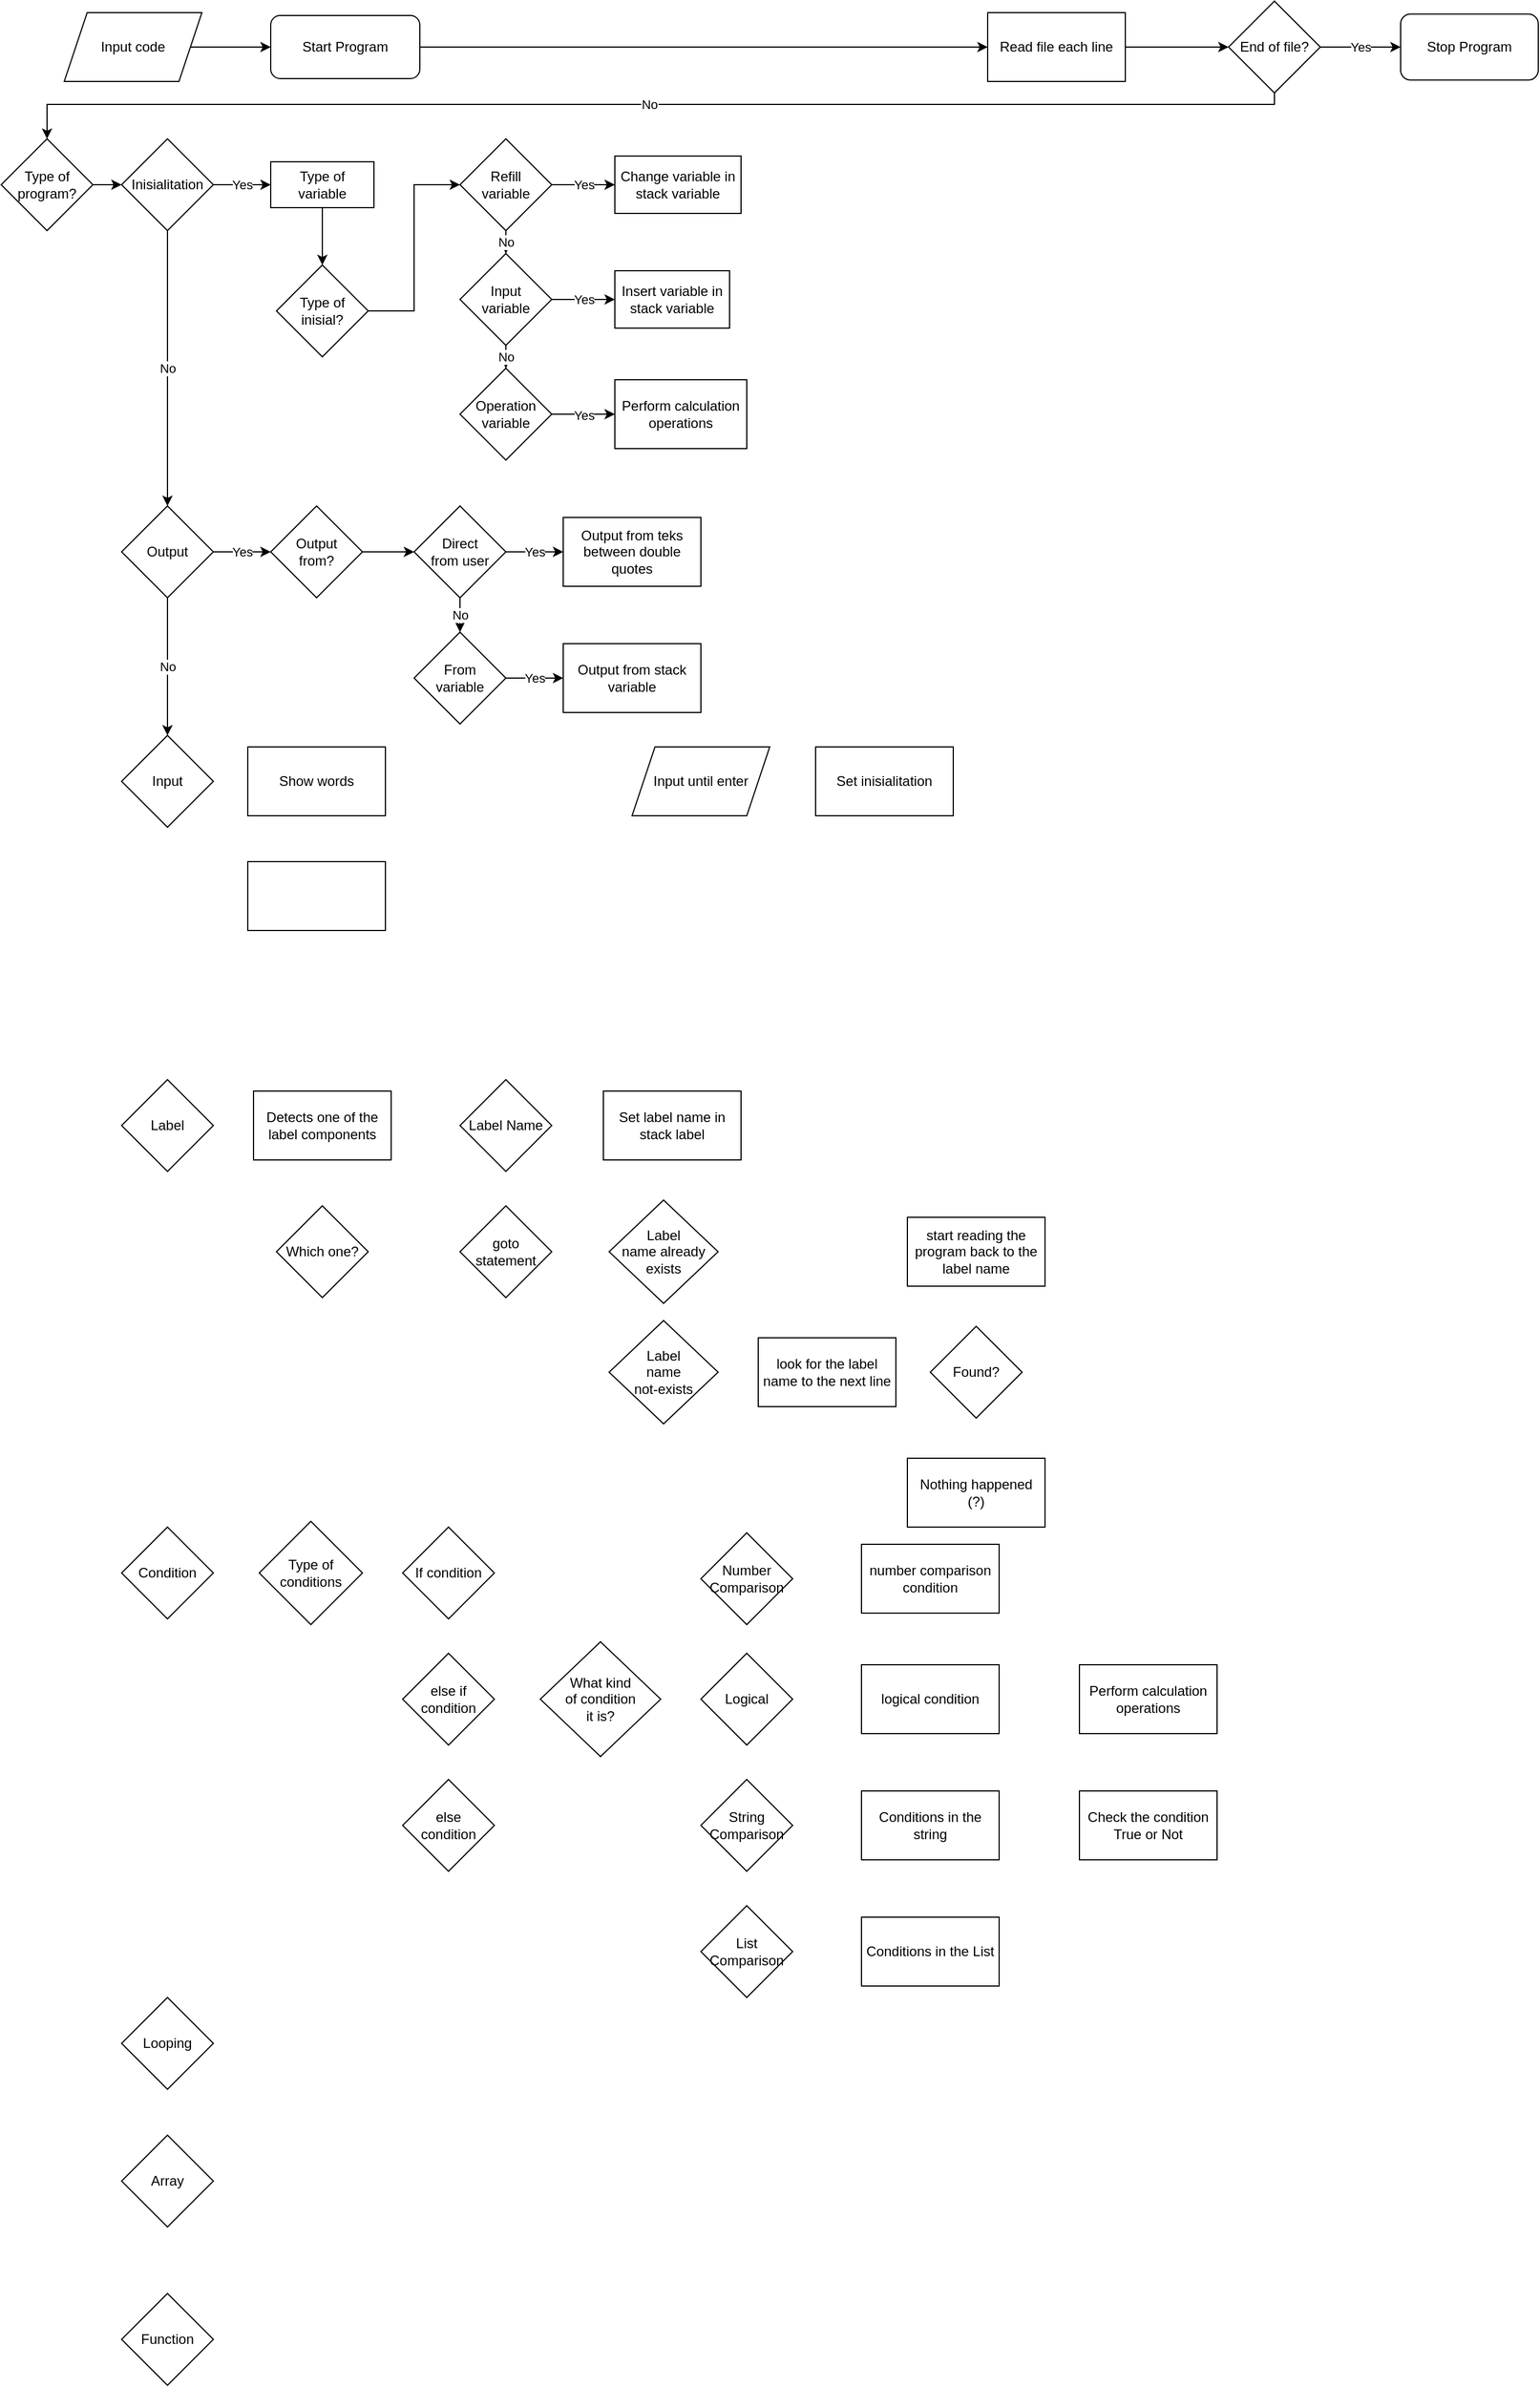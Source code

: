 <mxfile version="22.0.8" type="device">
  <diagram name="Halaman-1" id="1nc28jSzTPdm_pfPCFTR">
    <mxGraphModel dx="756" dy="478" grid="1" gridSize="10" guides="1" tooltips="1" connect="1" arrows="1" fold="1" page="1" pageScale="1" pageWidth="1500" pageHeight="3000" math="0" shadow="0">
      <root>
        <mxCell id="0" />
        <mxCell id="1" parent="0" />
        <mxCell id="ZSAQHpN-eL0URogZfKka-77" style="edgeStyle=orthogonalEdgeStyle;rounded=0;orthogonalLoop=1;jettySize=auto;html=1;entryX=0;entryY=0.5;entryDx=0;entryDy=0;" parent="1" source="ZSAQHpN-eL0URogZfKka-1" target="ZSAQHpN-eL0URogZfKka-74" edge="1">
          <mxGeometry relative="1" as="geometry" />
        </mxCell>
        <mxCell id="ZSAQHpN-eL0URogZfKka-1" value="Start Program" style="rounded=1;whiteSpace=wrap;html=1;" parent="1" vertex="1">
          <mxGeometry x="255" y="52.5" width="130" height="55" as="geometry" />
        </mxCell>
        <mxCell id="ZSAQHpN-eL0URogZfKka-5" style="edgeStyle=orthogonalEdgeStyle;rounded=0;orthogonalLoop=1;jettySize=auto;html=1;" parent="1" source="ZSAQHpN-eL0URogZfKka-4" target="ZSAQHpN-eL0URogZfKka-1" edge="1">
          <mxGeometry relative="1" as="geometry" />
        </mxCell>
        <mxCell id="ZSAQHpN-eL0URogZfKka-4" value="Input code" style="shape=parallelogram;perimeter=parallelogramPerimeter;whiteSpace=wrap;html=1;fixedSize=1;" parent="1" vertex="1">
          <mxGeometry x="75" y="50" width="120" height="60" as="geometry" />
        </mxCell>
        <mxCell id="ZSAQHpN-eL0URogZfKka-75" value="No" style="edgeStyle=orthogonalEdgeStyle;rounded=0;orthogonalLoop=1;jettySize=auto;html=1;entryX=0.5;entryY=0;entryDx=0;entryDy=0;" parent="1" source="ZSAQHpN-eL0URogZfKka-6" target="ZSAQHpN-eL0URogZfKka-12" edge="1">
          <mxGeometry relative="1" as="geometry">
            <Array as="points">
              <mxPoint x="1130" y="130" />
              <mxPoint x="60" y="130" />
            </Array>
          </mxGeometry>
        </mxCell>
        <mxCell id="ZSAQHpN-eL0URogZfKka-80" value="Yes" style="edgeStyle=orthogonalEdgeStyle;rounded=0;orthogonalLoop=1;jettySize=auto;html=1;entryX=0;entryY=0.5;entryDx=0;entryDy=0;" parent="1" source="ZSAQHpN-eL0URogZfKka-6" target="ZSAQHpN-eL0URogZfKka-10" edge="1">
          <mxGeometry relative="1" as="geometry" />
        </mxCell>
        <mxCell id="ZSAQHpN-eL0URogZfKka-6" value="End of file?" style="rhombus;whiteSpace=wrap;html=1;" parent="1" vertex="1">
          <mxGeometry x="1090" y="40" width="80" height="80" as="geometry" />
        </mxCell>
        <mxCell id="ZSAQHpN-eL0URogZfKka-10" value="Stop Program" style="rounded=1;whiteSpace=wrap;html=1;" parent="1" vertex="1">
          <mxGeometry x="1240" y="51.25" width="120" height="57.5" as="geometry" />
        </mxCell>
        <mxCell id="ZSAQHpN-eL0URogZfKka-81" style="edgeStyle=orthogonalEdgeStyle;rounded=0;orthogonalLoop=1;jettySize=auto;html=1;entryX=0;entryY=0.5;entryDx=0;entryDy=0;" parent="1" source="ZSAQHpN-eL0URogZfKka-12" target="ZSAQHpN-eL0URogZfKka-15" edge="1">
          <mxGeometry relative="1" as="geometry" />
        </mxCell>
        <mxCell id="ZSAQHpN-eL0URogZfKka-12" value="Type of&lt;br&gt;program?" style="rhombus;whiteSpace=wrap;html=1;" parent="1" vertex="1">
          <mxGeometry x="20" y="160" width="80" height="80" as="geometry" />
        </mxCell>
        <mxCell id="ZSAQHpN-eL0URogZfKka-82" value="Yes" style="edgeStyle=orthogonalEdgeStyle;rounded=0;orthogonalLoop=1;jettySize=auto;html=1;entryX=0;entryY=0.5;entryDx=0;entryDy=0;" parent="1" source="ZSAQHpN-eL0URogZfKka-15" target="ZSAQHpN-eL0URogZfKka-31" edge="1">
          <mxGeometry relative="1" as="geometry" />
        </mxCell>
        <mxCell id="ZSAQHpN-eL0URogZfKka-91" value="No" style="edgeStyle=orthogonalEdgeStyle;rounded=0;orthogonalLoop=1;jettySize=auto;html=1;entryX=0.5;entryY=0;entryDx=0;entryDy=0;" parent="1" source="ZSAQHpN-eL0URogZfKka-15" target="ZSAQHpN-eL0URogZfKka-17" edge="1">
          <mxGeometry relative="1" as="geometry" />
        </mxCell>
        <mxCell id="ZSAQHpN-eL0URogZfKka-15" value="Inisialitation" style="rhombus;whiteSpace=wrap;html=1;" parent="1" vertex="1">
          <mxGeometry x="125" y="160" width="80" height="80" as="geometry" />
        </mxCell>
        <mxCell id="ZSAQHpN-eL0URogZfKka-16" value="Input" style="rhombus;whiteSpace=wrap;html=1;" parent="1" vertex="1">
          <mxGeometry x="125" y="680" width="80" height="80" as="geometry" />
        </mxCell>
        <mxCell id="ZSAQHpN-eL0URogZfKka-92" value="Yes" style="edgeStyle=orthogonalEdgeStyle;rounded=0;orthogonalLoop=1;jettySize=auto;html=1;entryX=0;entryY=0.5;entryDx=0;entryDy=0;" parent="1" source="ZSAQHpN-eL0URogZfKka-17" target="ZSAQHpN-eL0URogZfKka-36" edge="1">
          <mxGeometry relative="1" as="geometry" />
        </mxCell>
        <mxCell id="ZSAQHpN-eL0URogZfKka-97" value="No" style="edgeStyle=orthogonalEdgeStyle;rounded=0;orthogonalLoop=1;jettySize=auto;html=1;entryX=0.5;entryY=0;entryDx=0;entryDy=0;" parent="1" source="ZSAQHpN-eL0URogZfKka-17" target="ZSAQHpN-eL0URogZfKka-16" edge="1">
          <mxGeometry relative="1" as="geometry" />
        </mxCell>
        <mxCell id="ZSAQHpN-eL0URogZfKka-17" value="Output" style="rhombus;whiteSpace=wrap;html=1;" parent="1" vertex="1">
          <mxGeometry x="125" y="480" width="80" height="80" as="geometry" />
        </mxCell>
        <mxCell id="ZSAQHpN-eL0URogZfKka-18" value="Label" style="rhombus;whiteSpace=wrap;html=1;" parent="1" vertex="1">
          <mxGeometry x="125" y="980" width="80" height="80" as="geometry" />
        </mxCell>
        <mxCell id="ZSAQHpN-eL0URogZfKka-23" value="Condition" style="rhombus;whiteSpace=wrap;html=1;" parent="1" vertex="1">
          <mxGeometry x="125" y="1370" width="80" height="80" as="geometry" />
        </mxCell>
        <mxCell id="ZSAQHpN-eL0URogZfKka-24" value="Looping" style="rhombus;whiteSpace=wrap;html=1;" parent="1" vertex="1">
          <mxGeometry x="125" y="1780" width="80" height="80" as="geometry" />
        </mxCell>
        <mxCell id="ZSAQHpN-eL0URogZfKka-25" value="Array" style="rhombus;whiteSpace=wrap;html=1;" parent="1" vertex="1">
          <mxGeometry x="125" y="1900" width="80" height="80" as="geometry" />
        </mxCell>
        <mxCell id="ZSAQHpN-eL0URogZfKka-26" value="Function" style="rhombus;whiteSpace=wrap;html=1;" parent="1" vertex="1">
          <mxGeometry x="125" y="2038" width="80" height="80" as="geometry" />
        </mxCell>
        <mxCell id="ZSAQHpN-eL0URogZfKka-84" style="edgeStyle=orthogonalEdgeStyle;rounded=0;orthogonalLoop=1;jettySize=auto;html=1;entryX=0;entryY=0.5;entryDx=0;entryDy=0;" parent="1" source="ZSAQHpN-eL0URogZfKka-27" target="ZSAQHpN-eL0URogZfKka-29" edge="1">
          <mxGeometry relative="1" as="geometry" />
        </mxCell>
        <mxCell id="ZSAQHpN-eL0URogZfKka-27" value="Type of&lt;br&gt;inisial?" style="rhombus;whiteSpace=wrap;html=1;" parent="1" vertex="1">
          <mxGeometry x="260" y="270" width="80" height="80" as="geometry" />
        </mxCell>
        <mxCell id="ZSAQHpN-eL0URogZfKka-86" value="No" style="edgeStyle=orthogonalEdgeStyle;rounded=0;orthogonalLoop=1;jettySize=auto;html=1;" parent="1" source="ZSAQHpN-eL0URogZfKka-28" target="ZSAQHpN-eL0URogZfKka-30" edge="1">
          <mxGeometry relative="1" as="geometry" />
        </mxCell>
        <mxCell id="ZSAQHpN-eL0URogZfKka-89" value="Yes" style="edgeStyle=orthogonalEdgeStyle;rounded=0;orthogonalLoop=1;jettySize=auto;html=1;entryX=0;entryY=0.5;entryDx=0;entryDy=0;" parent="1" source="ZSAQHpN-eL0URogZfKka-28" target="ZSAQHpN-eL0URogZfKka-32" edge="1">
          <mxGeometry relative="1" as="geometry" />
        </mxCell>
        <mxCell id="ZSAQHpN-eL0URogZfKka-28" value="Input&lt;br&gt;variable" style="rhombus;whiteSpace=wrap;html=1;" parent="1" vertex="1">
          <mxGeometry x="420" y="260" width="80" height="80" as="geometry" />
        </mxCell>
        <mxCell id="ZSAQHpN-eL0URogZfKka-85" value="No" style="edgeStyle=orthogonalEdgeStyle;rounded=0;orthogonalLoop=1;jettySize=auto;html=1;entryX=0.5;entryY=0;entryDx=0;entryDy=0;" parent="1" source="ZSAQHpN-eL0URogZfKka-29" target="ZSAQHpN-eL0URogZfKka-28" edge="1">
          <mxGeometry relative="1" as="geometry" />
        </mxCell>
        <mxCell id="ZSAQHpN-eL0URogZfKka-88" value="Yes" style="edgeStyle=orthogonalEdgeStyle;rounded=0;orthogonalLoop=1;jettySize=auto;html=1;entryX=0;entryY=0.5;entryDx=0;entryDy=0;" parent="1" source="ZSAQHpN-eL0URogZfKka-29" target="ZSAQHpN-eL0URogZfKka-33" edge="1">
          <mxGeometry relative="1" as="geometry" />
        </mxCell>
        <mxCell id="ZSAQHpN-eL0URogZfKka-29" value="Refill&lt;br&gt;variable" style="rhombus;whiteSpace=wrap;html=1;" parent="1" vertex="1">
          <mxGeometry x="420" y="160" width="80" height="80" as="geometry" />
        </mxCell>
        <mxCell id="ZSAQHpN-eL0URogZfKka-90" value="Yes" style="edgeStyle=orthogonalEdgeStyle;rounded=0;orthogonalLoop=1;jettySize=auto;html=1;entryX=0;entryY=0.5;entryDx=0;entryDy=0;" parent="1" source="ZSAQHpN-eL0URogZfKka-30" edge="1">
          <mxGeometry relative="1" as="geometry">
            <mxPoint x="555" y="400" as="targetPoint" />
          </mxGeometry>
        </mxCell>
        <mxCell id="ZSAQHpN-eL0URogZfKka-30" value="Operation&lt;br&gt;variable" style="rhombus;whiteSpace=wrap;html=1;" parent="1" vertex="1">
          <mxGeometry x="420" y="360" width="80" height="80" as="geometry" />
        </mxCell>
        <mxCell id="ZSAQHpN-eL0URogZfKka-83" style="edgeStyle=orthogonalEdgeStyle;rounded=0;orthogonalLoop=1;jettySize=auto;html=1;entryX=0.5;entryY=0;entryDx=0;entryDy=0;" parent="1" source="ZSAQHpN-eL0URogZfKka-31" target="ZSAQHpN-eL0URogZfKka-27" edge="1">
          <mxGeometry relative="1" as="geometry" />
        </mxCell>
        <mxCell id="ZSAQHpN-eL0URogZfKka-31" value="Type of&lt;br&gt;variable" style="rounded=0;whiteSpace=wrap;html=1;" parent="1" vertex="1">
          <mxGeometry x="255" y="180" width="90" height="40" as="geometry" />
        </mxCell>
        <mxCell id="ZSAQHpN-eL0URogZfKka-32" value="Insert variable in&lt;br&gt;stack variable" style="rounded=0;whiteSpace=wrap;html=1;" parent="1" vertex="1">
          <mxGeometry x="555" y="275" width="100" height="50" as="geometry" />
        </mxCell>
        <mxCell id="ZSAQHpN-eL0URogZfKka-33" value="Change variable in&lt;br&gt;stack variable" style="rounded=0;whiteSpace=wrap;html=1;" parent="1" vertex="1">
          <mxGeometry x="555" y="175" width="110" height="50" as="geometry" />
        </mxCell>
        <mxCell id="ZSAQHpN-eL0URogZfKka-35" value="Perform calculation operations" style="rounded=0;whiteSpace=wrap;html=1;" parent="1" vertex="1">
          <mxGeometry x="555" y="370" width="115" height="60" as="geometry" />
        </mxCell>
        <mxCell id="ZSAQHpN-eL0URogZfKka-93" style="edgeStyle=orthogonalEdgeStyle;rounded=0;orthogonalLoop=1;jettySize=auto;html=1;entryX=0;entryY=0.5;entryDx=0;entryDy=0;" parent="1" source="ZSAQHpN-eL0URogZfKka-36" target="ZSAQHpN-eL0URogZfKka-37" edge="1">
          <mxGeometry relative="1" as="geometry" />
        </mxCell>
        <mxCell id="ZSAQHpN-eL0URogZfKka-36" value="Output&lt;br&gt;from?" style="rhombus;whiteSpace=wrap;html=1;" parent="1" vertex="1">
          <mxGeometry x="255" y="480" width="80" height="80" as="geometry" />
        </mxCell>
        <mxCell id="ZSAQHpN-eL0URogZfKka-94" value="No" style="edgeStyle=orthogonalEdgeStyle;rounded=0;orthogonalLoop=1;jettySize=auto;html=1;entryX=0.5;entryY=0;entryDx=0;entryDy=0;" parent="1" source="ZSAQHpN-eL0URogZfKka-37" target="ZSAQHpN-eL0URogZfKka-38" edge="1">
          <mxGeometry relative="1" as="geometry" />
        </mxCell>
        <mxCell id="ZSAQHpN-eL0URogZfKka-95" value="Yes" style="edgeStyle=orthogonalEdgeStyle;rounded=0;orthogonalLoop=1;jettySize=auto;html=1;entryX=0;entryY=0.5;entryDx=0;entryDy=0;" parent="1" source="ZSAQHpN-eL0URogZfKka-37" target="ZSAQHpN-eL0URogZfKka-39" edge="1">
          <mxGeometry relative="1" as="geometry" />
        </mxCell>
        <mxCell id="ZSAQHpN-eL0URogZfKka-37" value="Direct&lt;br&gt;from user" style="rhombus;whiteSpace=wrap;html=1;" parent="1" vertex="1">
          <mxGeometry x="380" y="480" width="80" height="80" as="geometry" />
        </mxCell>
        <mxCell id="ZSAQHpN-eL0URogZfKka-96" value="Yes" style="edgeStyle=orthogonalEdgeStyle;rounded=0;orthogonalLoop=1;jettySize=auto;html=1;entryX=0;entryY=0.5;entryDx=0;entryDy=0;" parent="1" source="ZSAQHpN-eL0URogZfKka-38" target="ZSAQHpN-eL0URogZfKka-40" edge="1">
          <mxGeometry relative="1" as="geometry" />
        </mxCell>
        <mxCell id="ZSAQHpN-eL0URogZfKka-38" value="From&lt;br&gt;variable" style="rhombus;whiteSpace=wrap;html=1;" parent="1" vertex="1">
          <mxGeometry x="380" y="590" width="80" height="80" as="geometry" />
        </mxCell>
        <mxCell id="ZSAQHpN-eL0URogZfKka-39" value="Output from teks&lt;br&gt;between double quotes" style="rounded=0;whiteSpace=wrap;html=1;" parent="1" vertex="1">
          <mxGeometry x="510" y="490" width="120" height="60" as="geometry" />
        </mxCell>
        <mxCell id="ZSAQHpN-eL0URogZfKka-40" value="Output from stack variable" style="rounded=0;whiteSpace=wrap;html=1;" parent="1" vertex="1">
          <mxGeometry x="510" y="600" width="120" height="60" as="geometry" />
        </mxCell>
        <mxCell id="ZSAQHpN-eL0URogZfKka-42" value="Input until enter" style="shape=parallelogram;perimeter=parallelogramPerimeter;whiteSpace=wrap;html=1;fixedSize=1;" parent="1" vertex="1">
          <mxGeometry x="570" y="690" width="120" height="60" as="geometry" />
        </mxCell>
        <mxCell id="ZSAQHpN-eL0URogZfKka-43" value="Set inisialitation" style="rounded=0;whiteSpace=wrap;html=1;" parent="1" vertex="1">
          <mxGeometry x="730" y="690" width="120" height="60" as="geometry" />
        </mxCell>
        <mxCell id="ZSAQHpN-eL0URogZfKka-45" value="Which one?" style="rhombus;whiteSpace=wrap;html=1;" parent="1" vertex="1">
          <mxGeometry x="260" y="1090" width="80" height="80" as="geometry" />
        </mxCell>
        <mxCell id="ZSAQHpN-eL0URogZfKka-46" value="Detects one of the label components" style="rounded=0;whiteSpace=wrap;html=1;" parent="1" vertex="1">
          <mxGeometry x="240" y="990" width="120" height="60" as="geometry" />
        </mxCell>
        <mxCell id="ZSAQHpN-eL0URogZfKka-47" value="Label Name" style="rhombus;whiteSpace=wrap;html=1;" parent="1" vertex="1">
          <mxGeometry x="420" y="980" width="80" height="80" as="geometry" />
        </mxCell>
        <mxCell id="ZSAQHpN-eL0URogZfKka-48" value="goto statement" style="rhombus;whiteSpace=wrap;html=1;" parent="1" vertex="1">
          <mxGeometry x="420" y="1090" width="80" height="80" as="geometry" />
        </mxCell>
        <mxCell id="ZSAQHpN-eL0URogZfKka-56" value="Set label name in stack label" style="rounded=0;whiteSpace=wrap;html=1;" parent="1" vertex="1">
          <mxGeometry x="545" y="990" width="120" height="60" as="geometry" />
        </mxCell>
        <mxCell id="ZSAQHpN-eL0URogZfKka-57" value="Label&lt;br&gt;name already&lt;br&gt;exists" style="rhombus;whiteSpace=wrap;html=1;" parent="1" vertex="1">
          <mxGeometry x="550" y="1085" width="95" height="90" as="geometry" />
        </mxCell>
        <mxCell id="ZSAQHpN-eL0URogZfKka-58" value="Label&lt;br&gt;name&lt;br&gt;not-exists" style="rhombus;whiteSpace=wrap;html=1;" parent="1" vertex="1">
          <mxGeometry x="550" y="1190" width="95" height="90" as="geometry" />
        </mxCell>
        <mxCell id="ZSAQHpN-eL0URogZfKka-60" value="start reading the program back to the label name" style="rounded=0;whiteSpace=wrap;html=1;" parent="1" vertex="1">
          <mxGeometry x="810" y="1100" width="120" height="60" as="geometry" />
        </mxCell>
        <mxCell id="ZSAQHpN-eL0URogZfKka-61" value="look for the label name to the next line" style="rounded=0;whiteSpace=wrap;html=1;" parent="1" vertex="1">
          <mxGeometry x="680" y="1205" width="120" height="60" as="geometry" />
        </mxCell>
        <mxCell id="ZSAQHpN-eL0URogZfKka-62" value="Found?" style="rhombus;whiteSpace=wrap;html=1;" parent="1" vertex="1">
          <mxGeometry x="830" y="1195" width="80" height="80" as="geometry" />
        </mxCell>
        <mxCell id="ZSAQHpN-eL0URogZfKka-63" value="Nothing happened&lt;br&gt;(?)" style="rounded=0;whiteSpace=wrap;html=1;" parent="1" vertex="1">
          <mxGeometry x="810" y="1310" width="120" height="60" as="geometry" />
        </mxCell>
        <mxCell id="ZSAQHpN-eL0URogZfKka-65" value="If condition" style="rhombus;whiteSpace=wrap;html=1;" parent="1" vertex="1">
          <mxGeometry x="370" y="1370" width="80" height="80" as="geometry" />
        </mxCell>
        <mxCell id="ZSAQHpN-eL0URogZfKka-66" value="else if&lt;br&gt;condition" style="rhombus;whiteSpace=wrap;html=1;" parent="1" vertex="1">
          <mxGeometry x="370" y="1480" width="80" height="80" as="geometry" />
        </mxCell>
        <mxCell id="ZSAQHpN-eL0URogZfKka-67" value="else&lt;br&gt;condition" style="rhombus;whiteSpace=wrap;html=1;" parent="1" vertex="1">
          <mxGeometry x="370" y="1590" width="80" height="80" as="geometry" />
        </mxCell>
        <mxCell id="ZSAQHpN-eL0URogZfKka-69" value="number comparison condition" style="rounded=0;whiteSpace=wrap;html=1;" parent="1" vertex="1">
          <mxGeometry x="770" y="1385" width="120" height="60" as="geometry" />
        </mxCell>
        <mxCell id="ZSAQHpN-eL0URogZfKka-70" value="logical condition" style="rounded=0;whiteSpace=wrap;html=1;" parent="1" vertex="1">
          <mxGeometry x="770" y="1490" width="120" height="60" as="geometry" />
        </mxCell>
        <mxCell id="ZSAQHpN-eL0URogZfKka-71" value="Conditions in the string" style="rounded=0;whiteSpace=wrap;html=1;" parent="1" vertex="1">
          <mxGeometry x="770" y="1600" width="120" height="60" as="geometry" />
        </mxCell>
        <mxCell id="ZSAQHpN-eL0URogZfKka-72" value="Conditions in the List" style="rounded=0;whiteSpace=wrap;html=1;" parent="1" vertex="1">
          <mxGeometry x="770" y="1710" width="120" height="60" as="geometry" />
        </mxCell>
        <mxCell id="ZSAQHpN-eL0URogZfKka-73" value="Type of&lt;br&gt;conditions" style="rhombus;whiteSpace=wrap;html=1;" parent="1" vertex="1">
          <mxGeometry x="245" y="1365" width="90" height="90" as="geometry" />
        </mxCell>
        <mxCell id="ZSAQHpN-eL0URogZfKka-76" style="edgeStyle=orthogonalEdgeStyle;rounded=0;orthogonalLoop=1;jettySize=auto;html=1;entryX=0;entryY=0.5;entryDx=0;entryDy=0;" parent="1" source="ZSAQHpN-eL0URogZfKka-74" target="ZSAQHpN-eL0URogZfKka-6" edge="1">
          <mxGeometry relative="1" as="geometry" />
        </mxCell>
        <mxCell id="ZSAQHpN-eL0URogZfKka-74" value="Read file each line" style="rounded=0;whiteSpace=wrap;html=1;" parent="1" vertex="1">
          <mxGeometry x="880" y="50" width="120" height="60" as="geometry" />
        </mxCell>
        <mxCell id="ZSAQHpN-eL0URogZfKka-98" value="Perform calculation operations" style="rounded=0;whiteSpace=wrap;html=1;" parent="1" vertex="1">
          <mxGeometry x="960" y="1490" width="120" height="60" as="geometry" />
        </mxCell>
        <mxCell id="ZSAQHpN-eL0URogZfKka-99" value="What kind&lt;br&gt;of condition&lt;br&gt;it is?" style="rhombus;whiteSpace=wrap;html=1;" parent="1" vertex="1">
          <mxGeometry x="490" y="1470" width="105" height="100" as="geometry" />
        </mxCell>
        <mxCell id="ZSAQHpN-eL0URogZfKka-100" value="Number&lt;br&gt;Comparison" style="rhombus;whiteSpace=wrap;html=1;" parent="1" vertex="1">
          <mxGeometry x="630" y="1375" width="80" height="80" as="geometry" />
        </mxCell>
        <mxCell id="ZSAQHpN-eL0URogZfKka-101" value="Logical" style="rhombus;whiteSpace=wrap;html=1;" parent="1" vertex="1">
          <mxGeometry x="630" y="1480" width="80" height="80" as="geometry" />
        </mxCell>
        <mxCell id="ZSAQHpN-eL0URogZfKka-102" value="String&lt;br&gt;Comparison" style="rhombus;whiteSpace=wrap;html=1;" parent="1" vertex="1">
          <mxGeometry x="630" y="1590" width="80" height="80" as="geometry" />
        </mxCell>
        <mxCell id="ZSAQHpN-eL0URogZfKka-103" value="List&lt;br&gt;Comparison" style="rhombus;whiteSpace=wrap;html=1;" parent="1" vertex="1">
          <mxGeometry x="630" y="1700" width="80" height="80" as="geometry" />
        </mxCell>
        <mxCell id="ZSAQHpN-eL0URogZfKka-104" value="Check the condition True or Not" style="rounded=0;whiteSpace=wrap;html=1;" parent="1" vertex="1">
          <mxGeometry x="960" y="1600" width="120" height="60" as="geometry" />
        </mxCell>
        <mxCell id="Cfcv_IyC0T6oTeBfnCyv-1" value="Show words" style="rounded=0;whiteSpace=wrap;html=1;" vertex="1" parent="1">
          <mxGeometry x="235" y="690" width="120" height="60" as="geometry" />
        </mxCell>
        <mxCell id="Cfcv_IyC0T6oTeBfnCyv-2" value="" style="rounded=0;whiteSpace=wrap;html=1;" vertex="1" parent="1">
          <mxGeometry x="235" y="790" width="120" height="60" as="geometry" />
        </mxCell>
      </root>
    </mxGraphModel>
  </diagram>
</mxfile>
